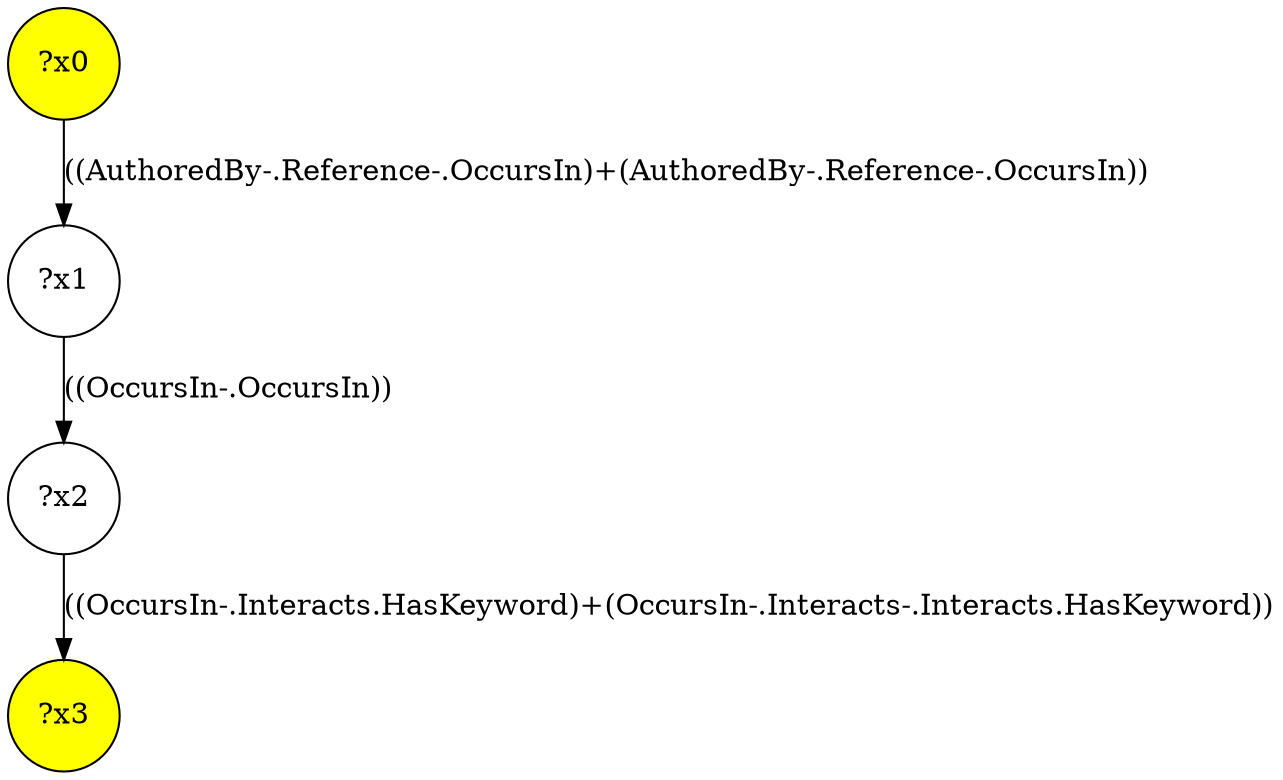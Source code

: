 digraph g {
	x0 [fillcolor="yellow", style="filled," shape=circle, label="?x0"];
	x3 [fillcolor="yellow", style="filled," shape=circle, label="?x3"];
	x1 [shape=circle, label="?x1"];
	x0 -> x1 [label="((AuthoredBy-.Reference-.OccursIn)+(AuthoredBy-.Reference-.OccursIn))"];
	x2 [shape=circle, label="?x2"];
	x1 -> x2 [label="((OccursIn-.OccursIn))"];
	x2 -> x3 [label="((OccursIn-.Interacts.HasKeyword)+(OccursIn-.Interacts-.Interacts.HasKeyword))"];
}
